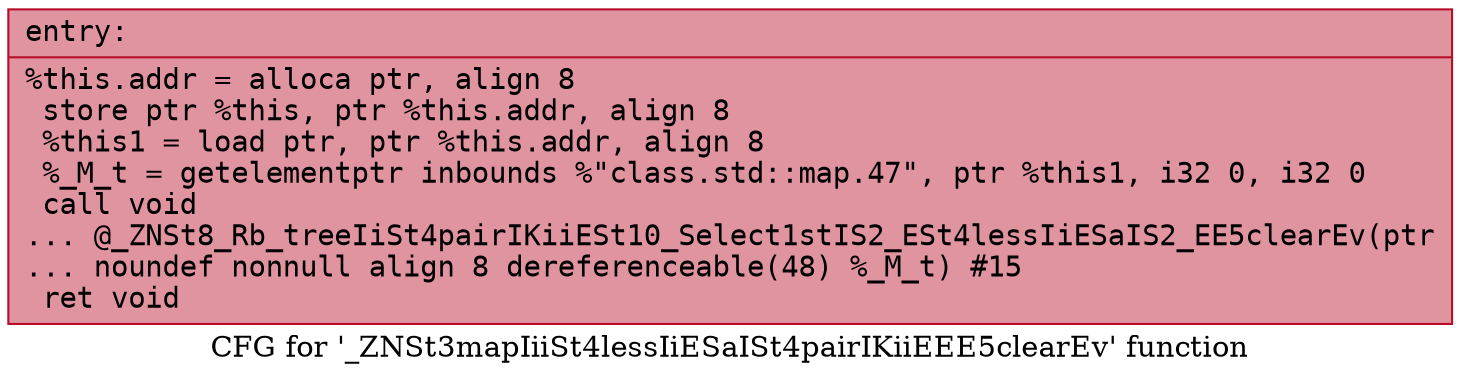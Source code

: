 digraph "CFG for '_ZNSt3mapIiiSt4lessIiESaISt4pairIKiiEEE5clearEv' function" {
	label="CFG for '_ZNSt3mapIiiSt4lessIiESaISt4pairIKiiEEE5clearEv' function";

	Node0x55ba303b9ca0 [shape=record,color="#b70d28ff", style=filled, fillcolor="#b70d2870" fontname="Courier",label="{entry:\l|  %this.addr = alloca ptr, align 8\l  store ptr %this, ptr %this.addr, align 8\l  %this1 = load ptr, ptr %this.addr, align 8\l  %_M_t = getelementptr inbounds %\"class.std::map.47\", ptr %this1, i32 0, i32 0\l  call void\l... @_ZNSt8_Rb_treeIiSt4pairIKiiESt10_Select1stIS2_ESt4lessIiESaIS2_EE5clearEv(ptr\l... noundef nonnull align 8 dereferenceable(48) %_M_t) #15\l  ret void\l}"];
}

